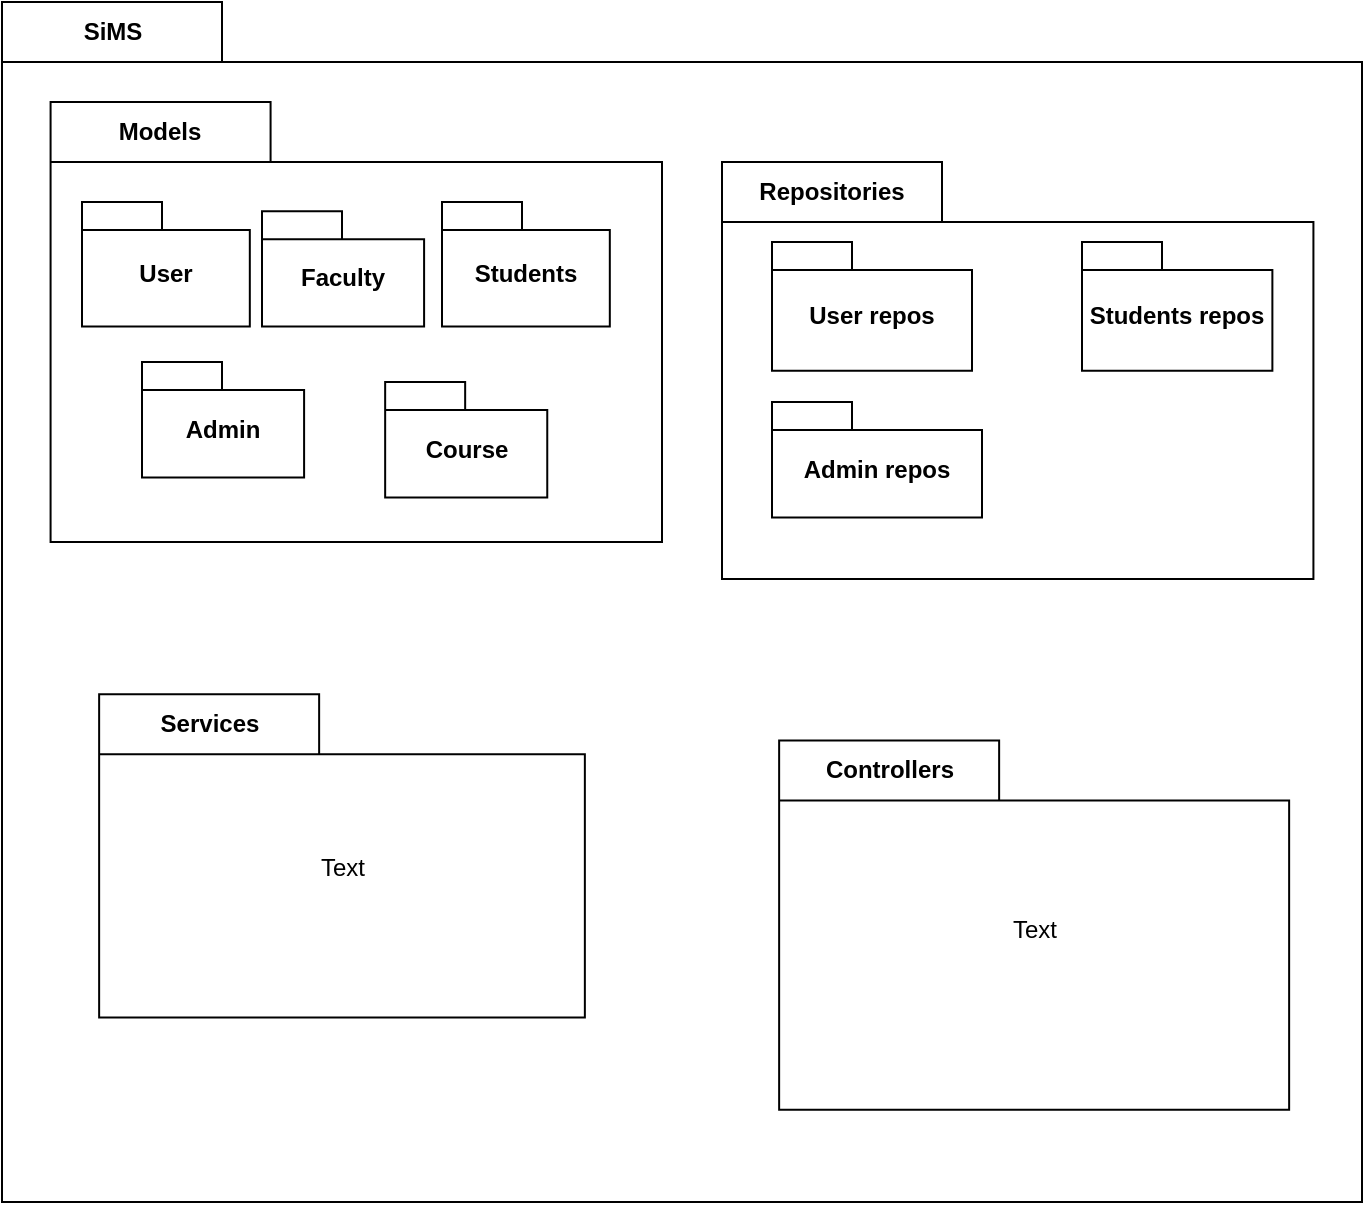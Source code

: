 <mxfile version="26.1.0">
  <diagram id="VfyEq9Tr5WV76RI0XPTD" name="Page-1">
    <mxGraphModel dx="1173" dy="698" grid="1" gridSize="10" guides="1" tooltips="1" connect="1" arrows="1" fold="1" page="1" pageScale="1" pageWidth="850" pageHeight="1100" math="0" shadow="0">
      <root>
        <mxCell id="0" />
        <mxCell id="1" parent="0" />
        <mxCell id="2" value="SiMS" style="shape=folder;fontStyle=1;tabWidth=110;tabHeight=30;tabPosition=left;html=1;boundedLbl=1;labelInHeader=1;container=1;collapsible=0;" vertex="1" parent="1">
          <mxGeometry x="40" width="680" height="600" as="geometry" />
        </mxCell>
        <mxCell id="w0ooNjBqkEknqmhdiJ6c-16" value="Models" style="shape=folder;fontStyle=1;tabWidth=110;tabHeight=30;tabPosition=left;html=1;boundedLbl=1;labelInHeader=1;container=1;collapsible=0;whiteSpace=wrap;" vertex="1" parent="2">
          <mxGeometry x="24.29" y="50" width="305.71" height="220" as="geometry" />
        </mxCell>
        <mxCell id="w0ooNjBqkEknqmhdiJ6c-17" value="" style="html=1;strokeColor=none;resizeWidth=1;resizeHeight=1;fillColor=none;part=1;connectable=0;allowArrows=0;deletable=0;whiteSpace=wrap;" vertex="1" parent="w0ooNjBqkEknqmhdiJ6c-16">
          <mxGeometry width="305.71" height="154.0" relative="1" as="geometry">
            <mxPoint y="30" as="offset" />
          </mxGeometry>
        </mxCell>
        <mxCell id="w0ooNjBqkEknqmhdiJ6c-24" value="User" style="shape=folder;fontStyle=1;spacingTop=10;tabWidth=40;tabHeight=14;tabPosition=left;html=1;whiteSpace=wrap;" vertex="1" parent="w0ooNjBqkEknqmhdiJ6c-16">
          <mxGeometry x="15.71" y="50" width="83.91" height="62.31" as="geometry" />
        </mxCell>
        <mxCell id="w0ooNjBqkEknqmhdiJ6c-25" value="Students" style="shape=folder;fontStyle=1;spacingTop=10;tabWidth=40;tabHeight=14;tabPosition=left;html=1;whiteSpace=wrap;" vertex="1" parent="w0ooNjBqkEknqmhdiJ6c-16">
          <mxGeometry x="195.71" y="50" width="83.91" height="62.31" as="geometry" />
        </mxCell>
        <mxCell id="w0ooNjBqkEknqmhdiJ6c-26" value="Faculty" style="shape=folder;fontStyle=1;spacingTop=10;tabWidth=40;tabHeight=14;tabPosition=left;html=1;whiteSpace=wrap;" vertex="1" parent="w0ooNjBqkEknqmhdiJ6c-16">
          <mxGeometry x="105.709" y="54.614" width="81.053" height="57.692" as="geometry" />
        </mxCell>
        <mxCell id="w0ooNjBqkEknqmhdiJ6c-27" value="Admin" style="shape=folder;fontStyle=1;spacingTop=10;tabWidth=40;tabHeight=14;tabPosition=left;html=1;whiteSpace=wrap;" vertex="1" parent="w0ooNjBqkEknqmhdiJ6c-16">
          <mxGeometry x="45.709" y="130.004" width="81.053" height="57.692" as="geometry" />
        </mxCell>
        <mxCell id="w0ooNjBqkEknqmhdiJ6c-29" value="Course" style="shape=folder;fontStyle=1;spacingTop=10;tabWidth=40;tabHeight=14;tabPosition=left;html=1;whiteSpace=wrap;" vertex="1" parent="w0ooNjBqkEknqmhdiJ6c-16">
          <mxGeometry x="167.289" y="140.004" width="81.053" height="57.692" as="geometry" />
        </mxCell>
        <mxCell id="w0ooNjBqkEknqmhdiJ6c-22" value="Controllers" style="shape=folder;fontStyle=1;tabWidth=110;tabHeight=30;tabPosition=left;html=1;boundedLbl=1;labelInHeader=1;container=1;collapsible=0;whiteSpace=wrap;" vertex="1" parent="2">
          <mxGeometry x="388.571" y="369.231" width="255.0" height="184.615" as="geometry" />
        </mxCell>
        <mxCell id="w0ooNjBqkEknqmhdiJ6c-23" value="Text" style="html=1;strokeColor=none;resizeWidth=1;resizeHeight=1;fillColor=none;part=1;connectable=0;allowArrows=0;deletable=0;whiteSpace=wrap;" vertex="1" parent="w0ooNjBqkEknqmhdiJ6c-22">
          <mxGeometry width="255.0" height="129.231" relative="1" as="geometry">
            <mxPoint y="30" as="offset" />
          </mxGeometry>
        </mxCell>
        <mxCell id="w0ooNjBqkEknqmhdiJ6c-20" value="Services" style="shape=folder;fontStyle=1;tabWidth=110;tabHeight=30;tabPosition=left;html=1;boundedLbl=1;labelInHeader=1;container=1;collapsible=0;whiteSpace=wrap;" vertex="1" parent="2">
          <mxGeometry x="48.571" y="346.154" width="242.857" height="161.538" as="geometry" />
        </mxCell>
        <mxCell id="w0ooNjBqkEknqmhdiJ6c-21" value="Text" style="html=1;strokeColor=none;resizeWidth=1;resizeHeight=1;fillColor=none;part=1;connectable=0;allowArrows=0;deletable=0;whiteSpace=wrap;" vertex="1" parent="w0ooNjBqkEknqmhdiJ6c-20">
          <mxGeometry width="242.857" height="113.077" relative="1" as="geometry">
            <mxPoint y="30" as="offset" />
          </mxGeometry>
        </mxCell>
        <mxCell id="w0ooNjBqkEknqmhdiJ6c-18" value="Repositories" style="shape=folder;fontStyle=1;tabWidth=110;tabHeight=30;tabPosition=left;html=1;boundedLbl=1;labelInHeader=1;container=1;collapsible=0;whiteSpace=wrap;" vertex="1" parent="2">
          <mxGeometry x="360" y="80" width="295.71" height="208.46" as="geometry" />
        </mxCell>
        <mxCell id="w0ooNjBqkEknqmhdiJ6c-19" value="" style="html=1;strokeColor=none;resizeWidth=1;resizeHeight=1;fillColor=none;part=1;connectable=0;allowArrows=0;deletable=0;whiteSpace=wrap;" vertex="1" parent="w0ooNjBqkEknqmhdiJ6c-18">
          <mxGeometry width="295.71" height="145.922" relative="1" as="geometry">
            <mxPoint y="30" as="offset" />
          </mxGeometry>
        </mxCell>
        <mxCell id="w0ooNjBqkEknqmhdiJ6c-30" value="User repos" style="shape=folder;fontStyle=1;spacingTop=10;tabWidth=40;tabHeight=14;tabPosition=left;html=1;whiteSpace=wrap;" vertex="1" parent="w0ooNjBqkEknqmhdiJ6c-18">
          <mxGeometry x="25" y="40" width="100" height="64.41" as="geometry" />
        </mxCell>
        <mxCell id="w0ooNjBqkEknqmhdiJ6c-31" value="Students repos" style="shape=folder;fontStyle=1;spacingTop=10;tabWidth=40;tabHeight=14;tabPosition=left;html=1;whiteSpace=wrap;" vertex="1" parent="w0ooNjBqkEknqmhdiJ6c-18">
          <mxGeometry x="180" y="40" width="95.19" height="64.41" as="geometry" />
        </mxCell>
        <mxCell id="w0ooNjBqkEknqmhdiJ6c-32" value="Admin repos" style="shape=folder;fontStyle=1;spacingTop=10;tabWidth=40;tabHeight=14;tabPosition=left;html=1;whiteSpace=wrap;" vertex="1" parent="w0ooNjBqkEknqmhdiJ6c-18">
          <mxGeometry x="25" y="120" width="105" height="57.69" as="geometry" />
        </mxCell>
      </root>
    </mxGraphModel>
  </diagram>
</mxfile>
